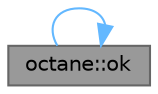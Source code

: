 digraph "octane::ok"
{
 // LATEX_PDF_SIZE
  bgcolor="transparent";
  edge [fontname=Helvetica,fontsize=10,labelfontname=Helvetica,labelfontsize=10];
  node [fontname=Helvetica,fontsize=10,shape=box,height=0.2,width=0.4];
  rankdir="LR";
  Node1 [label="octane::ok",height=0.2,width=0.4,color="gray40", fillcolor="grey60", style="filled", fontcolor="black",tooltip="Utitlity function used when the normal state type is _."];
  Node1 -> Node1 [color="steelblue1",style="solid"];
}
